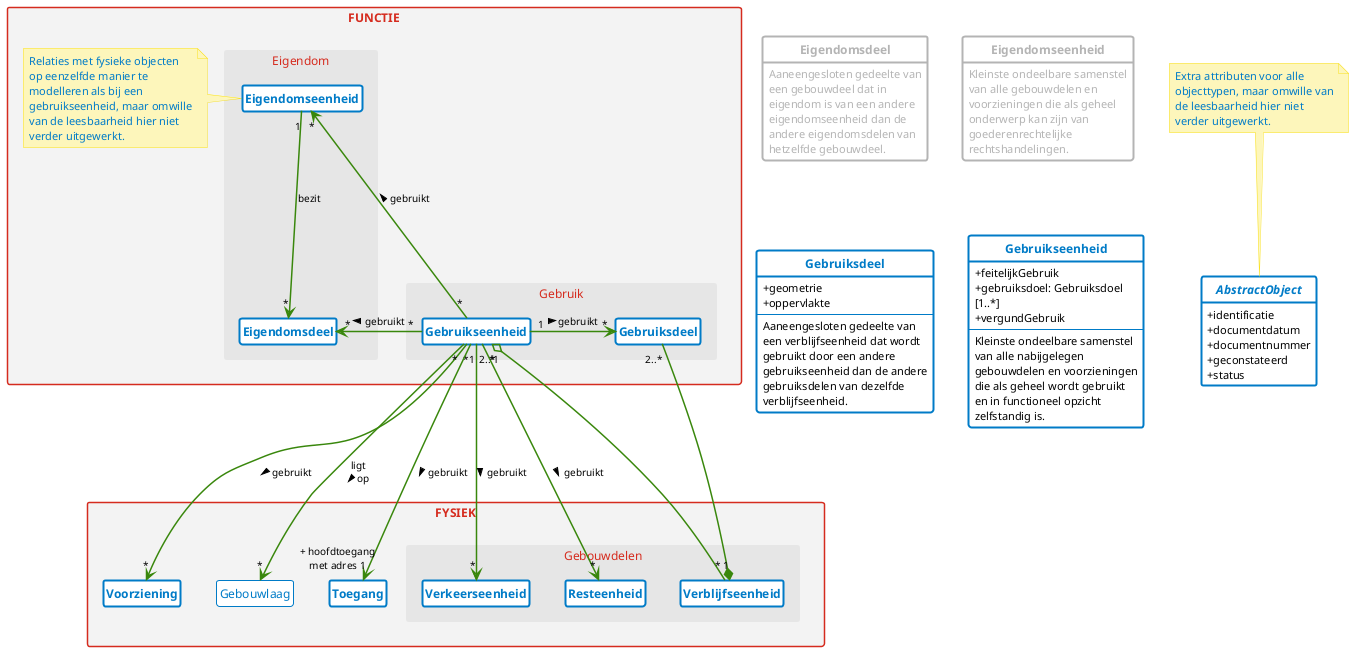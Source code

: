 @startuml

' --------v-v-v-v-v-v-v-v--------
' https://www.rijkshuisstijl.nl/organisatiespecifieke-richtlijnen/ministerie-van-binnenlandse-zaken-en-koninkrijksrelaties/deelidentiteit-kerndepartement-bzk
' https://www.rijkshuisstijl.nl/basiselementen/basiselementen-online/online-kleuren
'
' # Communicatiekleuren
' Het kerndepartement van BZK heeft uit het kleurenpalet van de rijkshuisstijl drie kleuren (elk met tint1 / tint2) gekozen:
' - Rijksoverheid hemelblauw #007bc7 (#b2d7ee/#d9ebf7)
' - Rijksoverheid rood #d52b1e (#f2bfbb/#f9dfdd)
' - Rijksoverheid groen #39870c (#c3dbb6/#e1eddb)
' Het gebruik van deze kleuren in combinatie met veel wit wordt gestimuleerd.
'
' # Tinten voor achtergrondkaders, grafieken en tabellen
' Voor achtergrondkaders, grafieken en tabellen kunnen 7 neutrale grijstinten of tinten van een communicatiekleur in stappen van 20% worden toegepast. Voor tekstachtergrond wordt grijstint1 of communicatiekleur tint2 aanbevolen om aan de contrasteisen voor een goede leesbaarheid te voldoen.
'
' Rijksoverheid grijs 1 #f3f3f3
' Rijksoverheid grijs 2 #e6e6e6
' Rijksoverheid grijs 3 #cccccc
' Rijksoverheid grijs 4 #b4b4b4
' Rijksoverheid grijs 5 #999999
' Rijksoverheid grijs 6 #696969
' Rijksoverheid grijs 7 #535353

' --------^-^-^-^-^-^-^-^--------

skinparam defaultFontColor black
skinparam defaultFontName Lucida Sans
skinparam defaultFontSize 11
skinparam defaultFontStyle normal
skinparam defaultMonospacedFontName Lucida Sans Typewriter
' skinparam defaultTextAlignment left
' skinparam lineType ortho
' skinparam lineType polyline
skinparam shadowing false
skinparam wrapWidth 165

skinparam class {
    ArrowColor #39870c
    ArrowFontSize 10
'     ArrowTextAlignment center
    ArrowThickness 1.5
'     AttributeFontColor #000000
    AttributeIconSize 0
    BackgroundColor #ffffff
    BorderColor #007bc7
    BorderThickness 2
    FontColor #007bc7
    FontSize 12
    FontStyle bold
'     StereotypeFontStyle italic
'     StereotypeFontColor #000000
}

skinparam class<<extern>> {
    AttributeFontColor #b4b4b4
    BorderColor #b4b4b4
    FontColor #b4b4b4
    StereotypeFontColor #b4b4b4
}

skinparam class<<vrijwillig>> {
    BorderThickness 1
    FontStyle normal
}

skinparam note {
    BackgroundColor #fdf6bb
    BorderColor #f9e11e
    FontColor #007bc7
}

skinparam package {
    BackgroundColor #f3f3f3
    BorderColor #d52b1e
    FontColor #d52b1e
    FontSize 12
    FontStyle bold
    Style rectangle
}

skinparam package<< subpackage >> {
    BackgroundColor #e6e6e6
    BorderColor #e6e6e6
    FontStyle normal
}

hide circle

hide empty members

hide stereotype

' hide attributes

' hide methods

' hide AbstractObject


' =================================================================================================


' hide Eigendom

' hide Gebruik

package "FUNCTIE" {
    package "Gebruik" << subpackage >> {
        class Gebruikseenheid {
        }
        class Gebruiksdeel {
        }
    '     note top of Gebruiksdeel : Een woning die alleen bereikbaar is via een winkel vormt een apart gebruiksdeel binnen dezelfde verblijfseenheid als de winkel. Deze gebruiksdelen gebruiken tezamen de gehele verblijfseenheid van de winkel met woning. Idem bij een bedrijfsverzamelgebouw. Als een gebruikseenheid de gehele verblijfseenheid gebruikt, is er geen gebruiksdeel.
    }
    package "Eigendom" << subpackage >> {
        class Eigendomseenheid {
        }
        class Eigendomsdeel {
        }
'         note right of Eigendomseenheid : Relaties met fysieke objecten op eenzelfde manier te modelleren als bij een gebruikseenheid, maar omwille van de leesbaarheid hier niet verder uitgewerkt.
'         note "Relaties met fysieke objecten op eenzelfde manier te modelleren als bij een gebruikseenheid, maar omwille van de leesbaarheid hier niet verder uitgewerkt." AS n1
    }
    note right of Eigendomseenheid : Relaties met fysieke objecten op eenzelfde manier te modelleren als bij een gebruikseenheid, maar omwille van de leesbaarheid hier niet verder uitgewerkt.
}

package "FYSIEK" {
'     package "Gebeurtenis" << subpackage >> {
'         class Bouwwerk << Objecttype >> {
'         }
'     }
    class Gebouwlaag << Objecttype >> << vrijwillig >> {
    }
'     class Gebouw << Objecttype >> {
'     }
    class Toegang << Objecttype >> {
    }
    class Voorziening << Objecttype >> {
    }
    package "Gebouwdelen" << subpackage >> {
        class Verblijfseenheid << Objecttype >> {
        }
        class Verkeerseenheid << Objecttype >> {
        }
        class Resteenheid << Objecttype >> {
        }
    }
}

' ABSTRACT
' AbstractObject <|-- Gebruikseenheid
' AbstractObject <|-- Gebruiksdeel
' AbstractObject <|-- Eigendomseenheid
' AbstractObject <|-- Eigendomsdeel

' FYSIEK
' Verkeerseenheid "*" -> "2..*" Verblijfseenheid
' Verblijfseenheid "1" --> "1..*" Toegang

' GEBRUIK
Gebruikseenheid "*" --> "*" Voorziening : gebruikt >
Gebruikseenheid "1" o-- "*" Verblijfseenheid
Gebruikseenheid "*" --> "*" Resteenheid : gebruikt >
Gebruikseenheid "1" -right-> "*" Gebruiksdeel : gebruikt >
Gebruikseenheid "1" --> "+ hoofdtoegang\nmet adres 1" Toegang : gebruikt >
Gebruikseenheid "*" --> "*" Gebouwlaag : ligt\nop >
Gebruikseenheid "2..*" --> "*" Verkeerseenheid : gebruikt >
Gebruiksdeel "2..*" --* "1" Verblijfseenheid

' EIGENDOM
Gebruikseenheid "*" -left-> "*" Eigendomseenheid : gebruikt >
Gebruikseenheid "*" -left-> "*" Eigendomsdeel : gebruikt >
Eigendomseenheid "1" --> "*" Eigendomsdeel : bezit

abstract class AbstractObject << Objecttype >> {
    + identificatie
    + documentdatum
    + documentnummer
    + geconstateerd
    + status
}

note top of AbstractObject : Extra attributen voor alle objecttypen, maar omwille van de leesbaarheid hier niet verder uitgewerkt.

class Eigendomsdeel << Objecttype >> << extern >> {
'     --
    Aaneengesloten gedeelte van een gebouwdeel dat in eigendom is van een andere eigendomseenheid dan de andere eigendomsdelen van hetzelfde gebouwdeel.
}

class Eigendomseenheid << Objecttype >> << extern >> {
'     --
    Kleinste ondeelbare samenstel van alle gebouwdelen en voorzieningen die als geheel onderwerp kan zijn van goederenrechtelijke rechtshandelingen.
}

class Gebruiksdeel << Objecttype >> {
    + geometrie
    + oppervlakte
    --
    Aaneengesloten gedeelte van een verblijfseenheid dat wordt gebruikt door een andere gebruikseenheid dan de andere gebruiksdelen van dezelfde verblijfseenheid.
}

class Gebruikseenheid << Objecttype >> {
    + feitelijkGebruik
    + gebruiksdoel: Gebruiksdoel [1..*]
    + vergundGebruik
    --
    Kleinste ondeelbare samenstel van alle nabijgelegen gebouwdelen en voorzieningen die als geheel wordt gebruikt en in functioneel opzicht zelfstandig is.
}

@enduml
